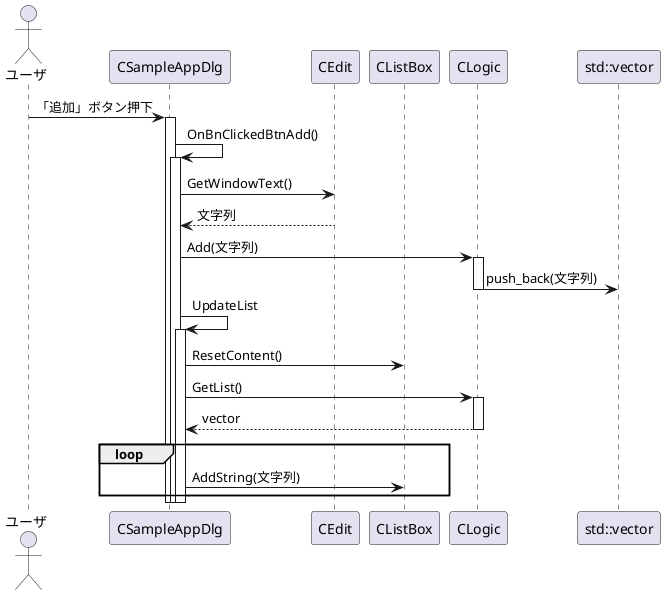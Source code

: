 @startuml
Actor ユーザ as user
participant CSampleAppDlg
participant CEdit
participant CListBox
participant CLogic
participant "std::vector" as vector

user -> CSampleAppDlg : 「追加」ボタン押下
activate CSampleAppDlg
  CSampleAppDlg -> CSampleAppDlg : OnBnClickedBtnAdd()
  activate CSampleAppDlg
    CSampleAppDlg -> CEdit : GetWindowText()
    CSampleAppDlg <-- CEdit : 文字列
    CSampleAppDlg -> CLogic : Add(文字列)
    activate CLogic
      CLogic -> vector : push_back(文字列)
    deactivate CLogic

    CSampleAppDlg -> CSampleAppDlg : UpdateList
    activate CSampleAppDlg
      CSampleAppDlg -> CListBox : ResetContent()
      CSampleAppDlg -> CLogic : GetList()
      activate CLogic
        CSampleAppDlg <-- CLogic : vector
      deactivate CLogic
loop
      CSampleAppDlg -> CListBox : AddString(文字列)
end
    deactivate CSampleAppDlg

  deactivate CSampleAppDlg
deactivate CSampleAppDlg

@enduml
